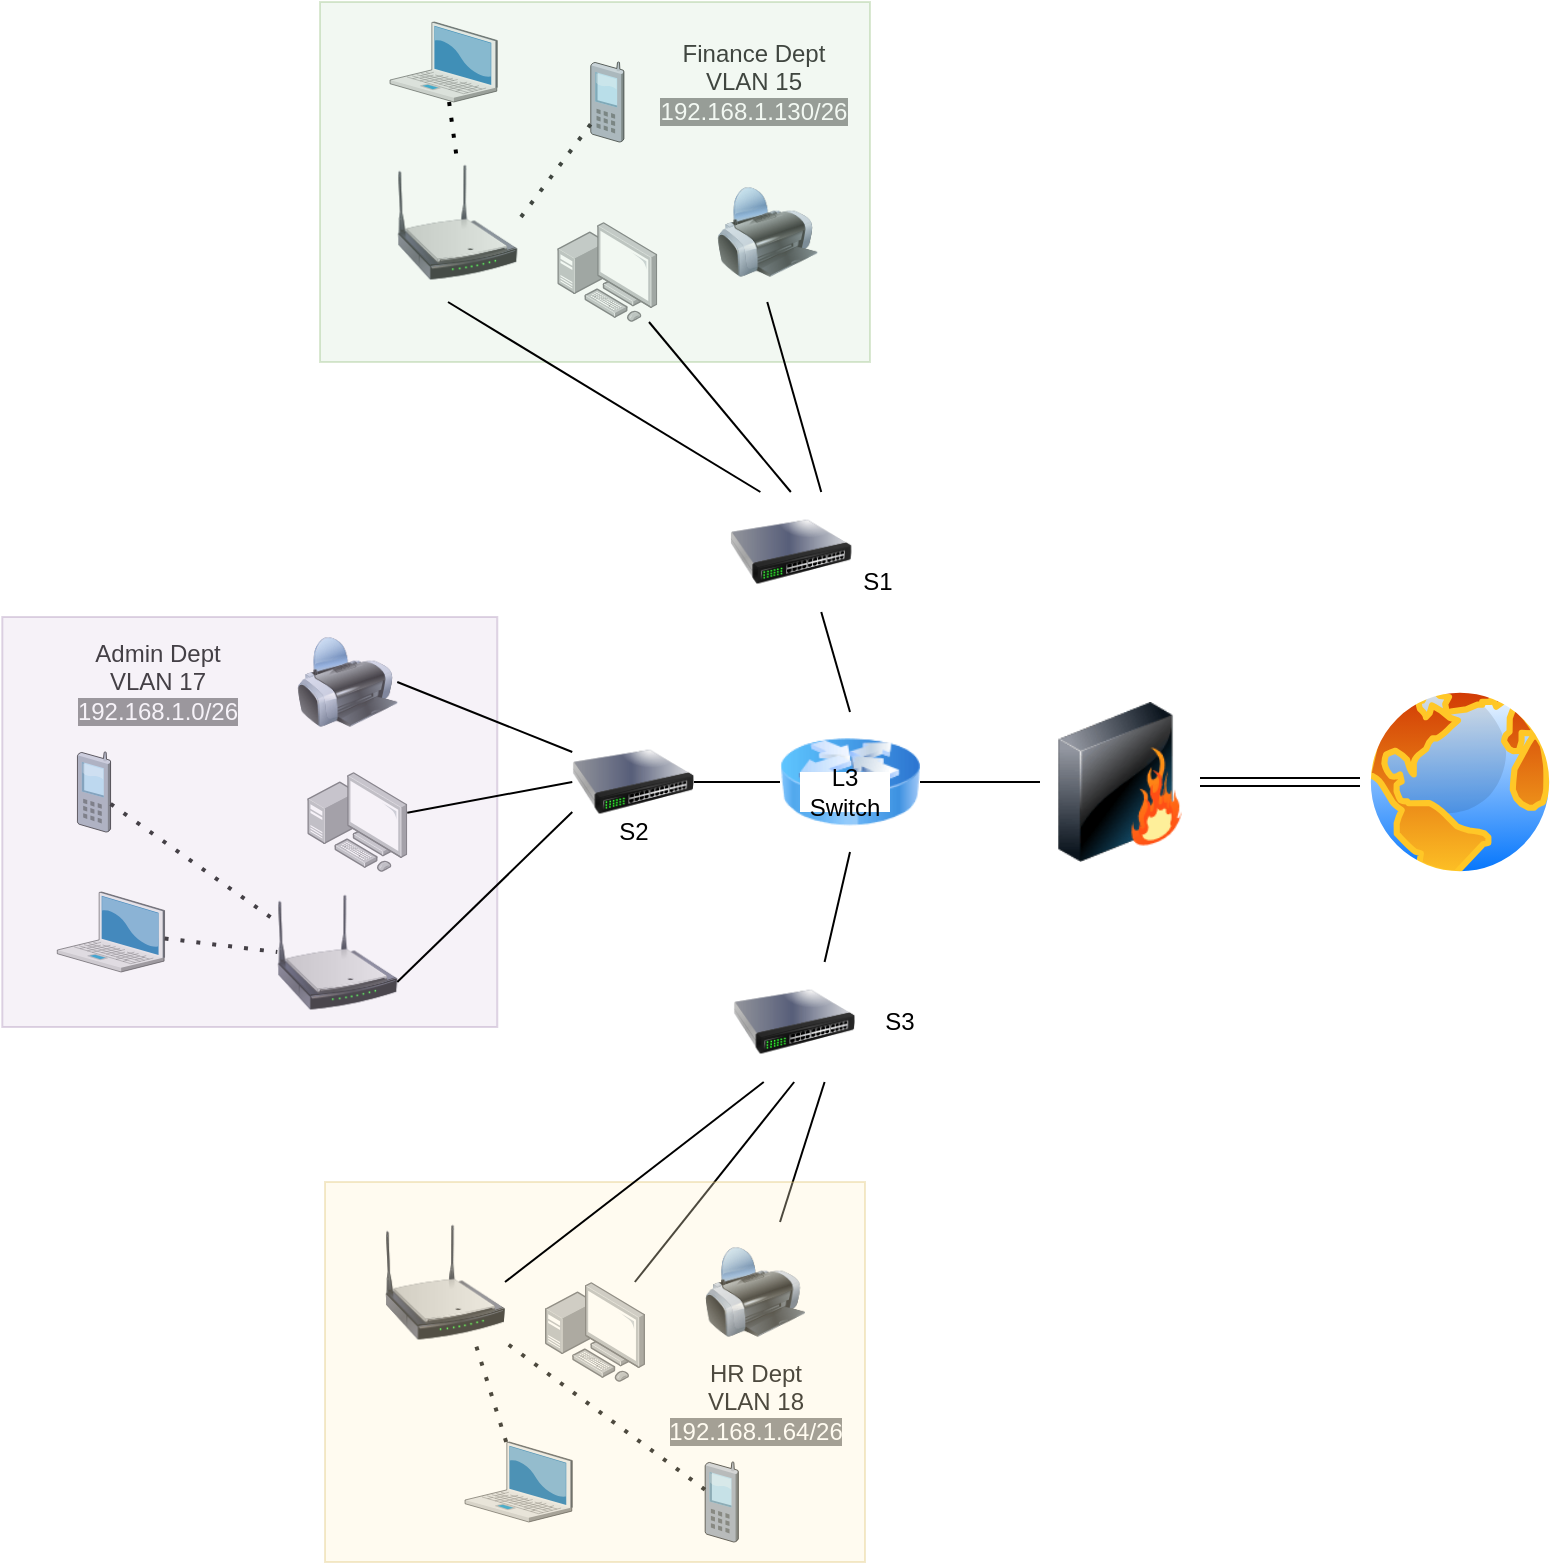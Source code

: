 <mxfile version="21.6.1" type="device">
  <diagram name="Page-1" id="B9-1_uc5IfuQoMsTiD_7">
    <mxGraphModel dx="1521" dy="751" grid="1" gridSize="10" guides="1" tooltips="1" connect="1" arrows="1" fold="1" page="1" pageScale="1" pageWidth="850" pageHeight="1100" math="0" shadow="0">
      <root>
        <mxCell id="0" />
        <mxCell id="1" parent="0" />
        <mxCell id="I9BHoQAVJxTDI1uV_Zfo-1" value="" style="image;html=1;image=img/lib/clip_art/networking/Router_Icon_128x128.png" vertex="1" parent="1">
          <mxGeometry x="420" y="485" width="70" height="70" as="geometry" />
        </mxCell>
        <mxCell id="I9BHoQAVJxTDI1uV_Zfo-2" value="" style="image;html=1;image=img/lib/clip_art/computers/Printer_128x128.png" vertex="1" parent="1">
          <mxGeometry x="382.5" y="740" width="50" height="70" as="geometry" />
        </mxCell>
        <mxCell id="I9BHoQAVJxTDI1uV_Zfo-3" value="" style="image;html=1;image=img/lib/clip_art/networking/Wireless_Router_N_128x128.png" vertex="1" parent="1">
          <mxGeometry x="222.5" y="740" width="60" height="60" as="geometry" />
        </mxCell>
        <mxCell id="I9BHoQAVJxTDI1uV_Zfo-4" value="" style="image;points=[];aspect=fixed;html=1;align=center;shadow=0;dashed=0;image=img/lib/allied_telesis/computer_and_terminals/Personal_Computer_with_Server.svg;" vertex="1" parent="1">
          <mxGeometry x="302.5" y="770" width="50" height="50" as="geometry" />
        </mxCell>
        <mxCell id="I9BHoQAVJxTDI1uV_Zfo-8" value="" style="verticalLabelPosition=bottom;sketch=0;aspect=fixed;html=1;verticalAlign=top;strokeColor=none;align=center;outlineConnect=0;shape=mxgraph.citrix.cell_phone;" vertex="1" parent="1">
          <mxGeometry x="382.5" y="860" width="16.67" height="40" as="geometry" />
        </mxCell>
        <mxCell id="I9BHoQAVJxTDI1uV_Zfo-9" value="" style="verticalLabelPosition=bottom;sketch=0;aspect=fixed;html=1;verticalAlign=top;strokeColor=none;align=center;outlineConnect=0;shape=mxgraph.citrix.laptop_2;" vertex="1" parent="1">
          <mxGeometry x="262.5" y="850" width="53.64" height="40" as="geometry" />
        </mxCell>
        <mxCell id="I9BHoQAVJxTDI1uV_Zfo-14" value="" style="endArrow=none;dashed=1;html=1;dashPattern=1 3;strokeWidth=2;rounded=0;entryX=0.75;entryY=1;entryDx=0;entryDy=0;" edge="1" parent="1" source="I9BHoQAVJxTDI1uV_Zfo-9" target="I9BHoQAVJxTDI1uV_Zfo-3">
          <mxGeometry width="50" height="50" relative="1" as="geometry">
            <mxPoint x="312.5" y="780" as="sourcePoint" />
            <mxPoint x="362.5" y="730" as="targetPoint" />
            <Array as="points" />
          </mxGeometry>
        </mxCell>
        <mxCell id="I9BHoQAVJxTDI1uV_Zfo-15" value="" style="endArrow=none;dashed=1;html=1;dashPattern=1 3;strokeWidth=2;rounded=0;entryX=1;entryY=1;entryDx=0;entryDy=0;" edge="1" parent="1" source="I9BHoQAVJxTDI1uV_Zfo-8" target="I9BHoQAVJxTDI1uV_Zfo-3">
          <mxGeometry width="50" height="50" relative="1" as="geometry">
            <mxPoint x="293.5" y="860" as="sourcePoint" />
            <mxPoint x="277.5" y="810" as="targetPoint" />
          </mxGeometry>
        </mxCell>
        <mxCell id="I9BHoQAVJxTDI1uV_Zfo-16" value="HR Dept&lt;br&gt;VLAN 18&lt;br&gt;&lt;span style=&quot;background-color: rgb(125, 125, 125);&quot;&gt;&lt;font color=&quot;#ffffff&quot;&gt;192.168.1.64/26&lt;/font&gt;&lt;/span&gt;" style="text;html=1;strokeColor=none;fillColor=none;align=center;verticalAlign=middle;whiteSpace=wrap;rounded=0;" vertex="1" parent="1">
          <mxGeometry x="357.5" y="810" width="100" height="40" as="geometry" />
        </mxCell>
        <mxCell id="I9BHoQAVJxTDI1uV_Zfo-21" value="" style="image;html=1;image=img/lib/clip_art/computers/Printer_128x128.png" vertex="1" parent="1">
          <mxGeometry x="178.64" y="435" width="50" height="70" as="geometry" />
        </mxCell>
        <mxCell id="I9BHoQAVJxTDI1uV_Zfo-22" value="" style="image;html=1;image=img/lib/clip_art/networking/Wireless_Router_N_128x128.png" vertex="1" parent="1">
          <mxGeometry x="168.64" y="575" width="60" height="60" as="geometry" />
        </mxCell>
        <mxCell id="I9BHoQAVJxTDI1uV_Zfo-23" value="" style="image;points=[];aspect=fixed;html=1;align=center;shadow=0;dashed=0;image=img/lib/allied_telesis/computer_and_terminals/Personal_Computer_with_Server.svg;" vertex="1" parent="1">
          <mxGeometry x="183.64" y="515" width="50" height="50" as="geometry" />
        </mxCell>
        <mxCell id="I9BHoQAVJxTDI1uV_Zfo-24" value="" style="verticalLabelPosition=bottom;sketch=0;aspect=fixed;html=1;verticalAlign=top;strokeColor=none;align=center;outlineConnect=0;shape=mxgraph.citrix.cell_phone;" vertex="1" parent="1">
          <mxGeometry x="68.64" y="505" width="16.67" height="40" as="geometry" />
        </mxCell>
        <mxCell id="I9BHoQAVJxTDI1uV_Zfo-25" value="" style="verticalLabelPosition=bottom;sketch=0;aspect=fixed;html=1;verticalAlign=top;strokeColor=none;align=center;outlineConnect=0;shape=mxgraph.citrix.laptop_2;" vertex="1" parent="1">
          <mxGeometry x="58.64" y="575" width="53.64" height="40" as="geometry" />
        </mxCell>
        <mxCell id="I9BHoQAVJxTDI1uV_Zfo-26" value="" style="endArrow=none;dashed=1;html=1;dashPattern=1 3;strokeWidth=2;rounded=0;entryX=0;entryY=0.5;entryDx=0;entryDy=0;" edge="1" parent="1" source="I9BHoQAVJxTDI1uV_Zfo-25" target="I9BHoQAVJxTDI1uV_Zfo-22">
          <mxGeometry width="50" height="50" relative="1" as="geometry">
            <mxPoint x="108.64" y="505" as="sourcePoint" />
            <mxPoint x="158.64" y="455" as="targetPoint" />
          </mxGeometry>
        </mxCell>
        <mxCell id="I9BHoQAVJxTDI1uV_Zfo-27" value="" style="endArrow=none;dashed=1;html=1;dashPattern=1 3;strokeWidth=2;rounded=0;entryX=0;entryY=0.25;entryDx=0;entryDy=0;" edge="1" parent="1" source="I9BHoQAVJxTDI1uV_Zfo-24" target="I9BHoQAVJxTDI1uV_Zfo-22">
          <mxGeometry width="50" height="50" relative="1" as="geometry">
            <mxPoint x="89.64" y="585" as="sourcePoint" />
            <mxPoint x="73.64" y="535" as="targetPoint" />
          </mxGeometry>
        </mxCell>
        <mxCell id="I9BHoQAVJxTDI1uV_Zfo-28" value="Admin Dept&lt;br&gt;VLAN 17&lt;br&gt;&lt;span style=&quot;background-color: rgb(125, 125, 125);&quot;&gt;&lt;font color=&quot;#ffffff&quot;&gt;192.168.1.0/26&lt;/font&gt;&lt;/span&gt;" style="text;html=1;strokeColor=none;fillColor=none;align=center;verticalAlign=middle;whiteSpace=wrap;rounded=0;" vertex="1" parent="1">
          <mxGeometry x="58.64" y="450" width="100" height="40" as="geometry" />
        </mxCell>
        <mxCell id="I9BHoQAVJxTDI1uV_Zfo-33" value="" style="image;html=1;image=img/lib/clip_art/computers/Printer_128x128.png" vertex="1" parent="1">
          <mxGeometry x="388.64" y="210" width="50" height="70" as="geometry" />
        </mxCell>
        <mxCell id="I9BHoQAVJxTDI1uV_Zfo-34" value="" style="image;html=1;image=img/lib/clip_art/networking/Wireless_Router_N_128x128.png" vertex="1" parent="1">
          <mxGeometry x="228.64" y="210" width="60" height="60" as="geometry" />
        </mxCell>
        <mxCell id="I9BHoQAVJxTDI1uV_Zfo-35" value="" style="image;points=[];aspect=fixed;html=1;align=center;shadow=0;dashed=0;image=img/lib/allied_telesis/computer_and_terminals/Personal_Computer_with_Server.svg;" vertex="1" parent="1">
          <mxGeometry x="308.64" y="240" width="50" height="50" as="geometry" />
        </mxCell>
        <mxCell id="I9BHoQAVJxTDI1uV_Zfo-36" value="" style="verticalLabelPosition=bottom;sketch=0;aspect=fixed;html=1;verticalAlign=top;strokeColor=none;align=center;outlineConnect=0;shape=mxgraph.citrix.cell_phone;" vertex="1" parent="1">
          <mxGeometry x="325.31" y="160" width="16.67" height="40" as="geometry" />
        </mxCell>
        <mxCell id="I9BHoQAVJxTDI1uV_Zfo-37" value="" style="verticalLabelPosition=bottom;sketch=0;aspect=fixed;html=1;verticalAlign=top;strokeColor=none;align=center;outlineConnect=0;shape=mxgraph.citrix.laptop_2;" vertex="1" parent="1">
          <mxGeometry x="225" y="140" width="53.64" height="40" as="geometry" />
        </mxCell>
        <mxCell id="I9BHoQAVJxTDI1uV_Zfo-39" value="" style="endArrow=none;dashed=1;html=1;dashPattern=1 3;strokeWidth=2;rounded=0;entryX=1;entryY=0.5;entryDx=0;entryDy=0;" edge="1" parent="1" source="I9BHoQAVJxTDI1uV_Zfo-36" target="I9BHoQAVJxTDI1uV_Zfo-34">
          <mxGeometry width="50" height="50" relative="1" as="geometry">
            <mxPoint x="299.64" y="330" as="sourcePoint" />
            <mxPoint x="283.64" y="280" as="targetPoint" />
          </mxGeometry>
        </mxCell>
        <mxCell id="I9BHoQAVJxTDI1uV_Zfo-40" value="Finance Dept&lt;br&gt;VLAN 15&lt;br&gt;&lt;span style=&quot;background-color: rgb(125, 125, 125);&quot;&gt;&lt;font color=&quot;#ffffff&quot;&gt;192.168.1.130/26&lt;/font&gt;&lt;/span&gt;" style="text;html=1;strokeColor=none;fillColor=none;align=center;verticalAlign=middle;whiteSpace=wrap;rounded=0;" vertex="1" parent="1">
          <mxGeometry x="356.97" y="150" width="100" height="40" as="geometry" />
        </mxCell>
        <mxCell id="I9BHoQAVJxTDI1uV_Zfo-41" value="" style="rounded=0;whiteSpace=wrap;html=1;fillColor=#e1d5e7;strokeColor=#9673a6;opacity=30;" vertex="1" parent="1">
          <mxGeometry x="31.14" y="437.5" width="247.5" height="205" as="geometry" />
        </mxCell>
        <mxCell id="I9BHoQAVJxTDI1uV_Zfo-46" value="" style="rounded=0;whiteSpace=wrap;html=1;fillColor=#d5e8d4;strokeColor=#82b366;opacity=30;" vertex="1" parent="1">
          <mxGeometry x="190" y="130" width="275" height="180" as="geometry" />
        </mxCell>
        <mxCell id="I9BHoQAVJxTDI1uV_Zfo-47" value="" style="image;html=1;image=img/lib/clip_art/networking/Firewall_128x128.png" vertex="1" parent="1">
          <mxGeometry x="550" y="480" width="80" height="80" as="geometry" />
        </mxCell>
        <mxCell id="I9BHoQAVJxTDI1uV_Zfo-48" value="" style="endArrow=none;html=1;rounded=0;exitX=0;exitY=0.5;exitDx=0;exitDy=0;entryX=1;entryY=0.5;entryDx=0;entryDy=0;" edge="1" parent="1" source="I9BHoQAVJxTDI1uV_Zfo-47" target="I9BHoQAVJxTDI1uV_Zfo-1">
          <mxGeometry width="50" height="50" relative="1" as="geometry">
            <mxPoint x="280" y="615" as="sourcePoint" />
            <mxPoint x="430" y="548" as="targetPoint" />
          </mxGeometry>
        </mxCell>
        <mxCell id="I9BHoQAVJxTDI1uV_Zfo-49" value="" style="image;aspect=fixed;perimeter=ellipsePerimeter;html=1;align=center;shadow=0;dashed=0;spacingTop=3;image=img/lib/active_directory/internet_globe.svg;" vertex="1" parent="1">
          <mxGeometry x="710" y="470" width="100" height="100" as="geometry" />
        </mxCell>
        <mxCell id="I9BHoQAVJxTDI1uV_Zfo-51" value="" style="shape=link;html=1;rounded=0;entryX=0;entryY=0.5;entryDx=0;entryDy=0;exitX=1;exitY=0.5;exitDx=0;exitDy=0;strokeColor=default;" edge="1" parent="1" source="I9BHoQAVJxTDI1uV_Zfo-47" target="I9BHoQAVJxTDI1uV_Zfo-49">
          <mxGeometry width="100" relative="1" as="geometry">
            <mxPoint x="310" y="560" as="sourcePoint" />
            <mxPoint x="410" y="560" as="targetPoint" />
          </mxGeometry>
        </mxCell>
        <mxCell id="I9BHoQAVJxTDI1uV_Zfo-52" value="L3 Switch" style="text;html=1;strokeColor=none;fillColor=default;align=center;verticalAlign=middle;whiteSpace=wrap;rounded=0;" vertex="1" parent="1">
          <mxGeometry x="430" y="515" width="45" height="20" as="geometry" />
        </mxCell>
        <mxCell id="I9BHoQAVJxTDI1uV_Zfo-53" value="" style="image;html=1;image=img/lib/clip_art/networking/Switch_128x128.png" vertex="1" parent="1">
          <mxGeometry x="396.67" y="610" width="60.83" height="60" as="geometry" />
        </mxCell>
        <mxCell id="I9BHoQAVJxTDI1uV_Zfo-55" value="" style="image;html=1;image=img/lib/clip_art/networking/Switch_128x128.png" vertex="1" parent="1">
          <mxGeometry x="316.14" y="490" width="60.83" height="60" as="geometry" />
        </mxCell>
        <mxCell id="I9BHoQAVJxTDI1uV_Zfo-56" value="" style="image;html=1;image=img/lib/clip_art/networking/Switch_128x128.png" vertex="1" parent="1">
          <mxGeometry x="395" y="375" width="60.83" height="60" as="geometry" />
        </mxCell>
        <mxCell id="I9BHoQAVJxTDI1uV_Zfo-57" value="" style="endArrow=none;html=1;rounded=0;entryX=0.5;entryY=1;entryDx=0;entryDy=0;exitX=0.75;exitY=0;exitDx=0;exitDy=0;" edge="1" parent="1" source="I9BHoQAVJxTDI1uV_Zfo-53" target="I9BHoQAVJxTDI1uV_Zfo-1">
          <mxGeometry width="50" height="50" relative="1" as="geometry">
            <mxPoint x="500" y="620" as="sourcePoint" />
            <mxPoint x="550" y="570" as="targetPoint" />
          </mxGeometry>
        </mxCell>
        <mxCell id="I9BHoQAVJxTDI1uV_Zfo-58" value="" style="endArrow=none;html=1;rounded=0;entryX=0;entryY=0.5;entryDx=0;entryDy=0;exitX=1;exitY=0.5;exitDx=0;exitDy=0;" edge="1" parent="1" source="I9BHoQAVJxTDI1uV_Zfo-55" target="I9BHoQAVJxTDI1uV_Zfo-1">
          <mxGeometry width="50" height="50" relative="1" as="geometry">
            <mxPoint x="452" y="620" as="sourcePoint" />
            <mxPoint x="465" y="565" as="targetPoint" />
          </mxGeometry>
        </mxCell>
        <mxCell id="I9BHoQAVJxTDI1uV_Zfo-59" value="" style="endArrow=none;html=1;rounded=0;entryX=0.5;entryY=0;entryDx=0;entryDy=0;exitX=0.75;exitY=1;exitDx=0;exitDy=0;" edge="1" parent="1" source="I9BHoQAVJxTDI1uV_Zfo-56" target="I9BHoQAVJxTDI1uV_Zfo-1">
          <mxGeometry width="50" height="50" relative="1" as="geometry">
            <mxPoint x="387" y="530" as="sourcePoint" />
            <mxPoint x="430" y="530" as="targetPoint" />
          </mxGeometry>
        </mxCell>
        <mxCell id="I9BHoQAVJxTDI1uV_Zfo-60" value="" style="endArrow=none;html=1;rounded=0;exitX=0.75;exitY=1;exitDx=0;exitDy=0;entryX=0.75;entryY=0;entryDx=0;entryDy=0;" edge="1" parent="1" source="I9BHoQAVJxTDI1uV_Zfo-53" target="I9BHoQAVJxTDI1uV_Zfo-2">
          <mxGeometry width="50" height="50" relative="1" as="geometry">
            <mxPoint x="397" y="540" as="sourcePoint" />
            <mxPoint x="470" y="680" as="targetPoint" />
          </mxGeometry>
        </mxCell>
        <mxCell id="I9BHoQAVJxTDI1uV_Zfo-61" value="" style="endArrow=none;html=1;rounded=0;exitX=0.5;exitY=1;exitDx=0;exitDy=0;" edge="1" parent="1" source="I9BHoQAVJxTDI1uV_Zfo-53" target="I9BHoQAVJxTDI1uV_Zfo-4">
          <mxGeometry width="50" height="50" relative="1" as="geometry">
            <mxPoint x="452" y="680" as="sourcePoint" />
            <mxPoint x="430" y="750" as="targetPoint" />
          </mxGeometry>
        </mxCell>
        <mxCell id="I9BHoQAVJxTDI1uV_Zfo-17" value="" style="rounded=0;whiteSpace=wrap;html=1;fillColor=#fff2cc;strokeColor=#d6b656;opacity=30;" vertex="1" parent="1">
          <mxGeometry x="192.5" y="720" width="270" height="190" as="geometry" />
        </mxCell>
        <mxCell id="I9BHoQAVJxTDI1uV_Zfo-64" value="" style="endArrow=none;html=1;rounded=0;exitX=0;exitY=0.75;exitDx=0;exitDy=0;entryX=1;entryY=0.75;entryDx=0;entryDy=0;" edge="1" parent="1" source="I9BHoQAVJxTDI1uV_Zfo-55" target="I9BHoQAVJxTDI1uV_Zfo-22">
          <mxGeometry width="50" height="50" relative="1" as="geometry">
            <mxPoint x="422" y="680" as="sourcePoint" />
            <mxPoint x="293" y="750" as="targetPoint" />
          </mxGeometry>
        </mxCell>
        <mxCell id="I9BHoQAVJxTDI1uV_Zfo-65" value="" style="endArrow=none;html=1;rounded=0;exitX=0.25;exitY=1;exitDx=0;exitDy=0;entryX=1;entryY=0.5;entryDx=0;entryDy=0;" edge="1" parent="1" source="I9BHoQAVJxTDI1uV_Zfo-53" target="I9BHoQAVJxTDI1uV_Zfo-3">
          <mxGeometry width="50" height="50" relative="1" as="geometry">
            <mxPoint x="437" y="680" as="sourcePoint" />
            <mxPoint x="357" y="780" as="targetPoint" />
          </mxGeometry>
        </mxCell>
        <mxCell id="I9BHoQAVJxTDI1uV_Zfo-66" value="" style="endArrow=none;html=1;rounded=0;exitX=0;exitY=0.5;exitDx=0;exitDy=0;" edge="1" parent="1" source="I9BHoQAVJxTDI1uV_Zfo-55" target="I9BHoQAVJxTDI1uV_Zfo-23">
          <mxGeometry width="50" height="50" relative="1" as="geometry">
            <mxPoint x="326" y="545" as="sourcePoint" />
            <mxPoint x="239" y="630" as="targetPoint" />
          </mxGeometry>
        </mxCell>
        <mxCell id="I9BHoQAVJxTDI1uV_Zfo-67" value="" style="endArrow=none;html=1;rounded=0;exitX=0;exitY=0.25;exitDx=0;exitDy=0;entryX=1;entryY=0.5;entryDx=0;entryDy=0;" edge="1" parent="1" source="I9BHoQAVJxTDI1uV_Zfo-55" target="I9BHoQAVJxTDI1uV_Zfo-21">
          <mxGeometry width="50" height="50" relative="1" as="geometry">
            <mxPoint x="326" y="530" as="sourcePoint" />
            <mxPoint x="244" y="545" as="targetPoint" />
          </mxGeometry>
        </mxCell>
        <mxCell id="I9BHoQAVJxTDI1uV_Zfo-68" value="" style="endArrow=none;html=1;rounded=0;exitX=0.5;exitY=0;exitDx=0;exitDy=0;" edge="1" parent="1" source="I9BHoQAVJxTDI1uV_Zfo-56" target="I9BHoQAVJxTDI1uV_Zfo-35">
          <mxGeometry width="50" height="50" relative="1" as="geometry">
            <mxPoint x="326" y="515" as="sourcePoint" />
            <mxPoint x="260" y="370" as="targetPoint" />
          </mxGeometry>
        </mxCell>
        <mxCell id="I9BHoQAVJxTDI1uV_Zfo-69" value="" style="endArrow=none;html=1;rounded=0;entryX=0.25;entryY=1;entryDx=0;entryDy=0;exitX=0.25;exitY=0;exitDx=0;exitDy=0;" edge="1" parent="1" source="I9BHoQAVJxTDI1uV_Zfo-56">
          <mxGeometry width="50" height="50" relative="1" as="geometry">
            <mxPoint x="420" y="385" as="sourcePoint" />
            <mxPoint x="254" y="280" as="targetPoint" />
          </mxGeometry>
        </mxCell>
        <mxCell id="I9BHoQAVJxTDI1uV_Zfo-71" value="" style="endArrow=none;dashed=1;html=1;dashPattern=1 3;strokeWidth=2;rounded=0;entryX=0.5;entryY=0;entryDx=0;entryDy=0;" edge="1" parent="1" source="I9BHoQAVJxTDI1uV_Zfo-37" target="I9BHoQAVJxTDI1uV_Zfo-34">
          <mxGeometry width="50" height="50" relative="1" as="geometry">
            <mxPoint x="335" y="201" as="sourcePoint" />
            <mxPoint x="299" y="250" as="targetPoint" />
          </mxGeometry>
        </mxCell>
        <mxCell id="I9BHoQAVJxTDI1uV_Zfo-72" value="" style="endArrow=none;html=1;rounded=0;exitX=0.75;exitY=0;exitDx=0;exitDy=0;entryX=0.5;entryY=1;entryDx=0;entryDy=0;" edge="1" parent="1" source="I9BHoQAVJxTDI1uV_Zfo-56" target="I9BHoQAVJxTDI1uV_Zfo-33">
          <mxGeometry width="50" height="50" relative="1" as="geometry">
            <mxPoint x="435" y="385" as="sourcePoint" />
            <mxPoint x="364" y="300" as="targetPoint" />
          </mxGeometry>
        </mxCell>
        <mxCell id="I9BHoQAVJxTDI1uV_Zfo-73" value="S1" style="text;html=1;strokeColor=none;fillColor=none;align=center;verticalAlign=middle;whiteSpace=wrap;rounded=0;" vertex="1" parent="1">
          <mxGeometry x="438.64" y="405" width="60" height="30" as="geometry" />
        </mxCell>
        <mxCell id="I9BHoQAVJxTDI1uV_Zfo-75" value="S2" style="text;html=1;strokeColor=none;fillColor=none;align=center;verticalAlign=middle;whiteSpace=wrap;rounded=0;" vertex="1" parent="1">
          <mxGeometry x="316.97" y="530" width="60" height="30" as="geometry" />
        </mxCell>
        <mxCell id="I9BHoQAVJxTDI1uV_Zfo-76" value="S3" style="text;html=1;strokeColor=none;fillColor=none;align=center;verticalAlign=middle;whiteSpace=wrap;rounded=0;" vertex="1" parent="1">
          <mxGeometry x="450" y="625" width="60" height="30" as="geometry" />
        </mxCell>
      </root>
    </mxGraphModel>
  </diagram>
</mxfile>
